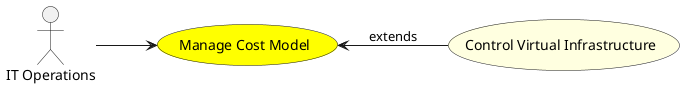 @startuml


left to right direction

usecase "Manage Cost Model" as ManageCostModel #yellow

Actor "IT Operations" as ITOperations

ITOperations --> ManageCostModel





usecase "Control Virtual Infrastructure" as ControlVirtualInfrastructure #lightyellow

ManageCostModel <-- ControlVirtualInfrastructure : extends







@enduml
